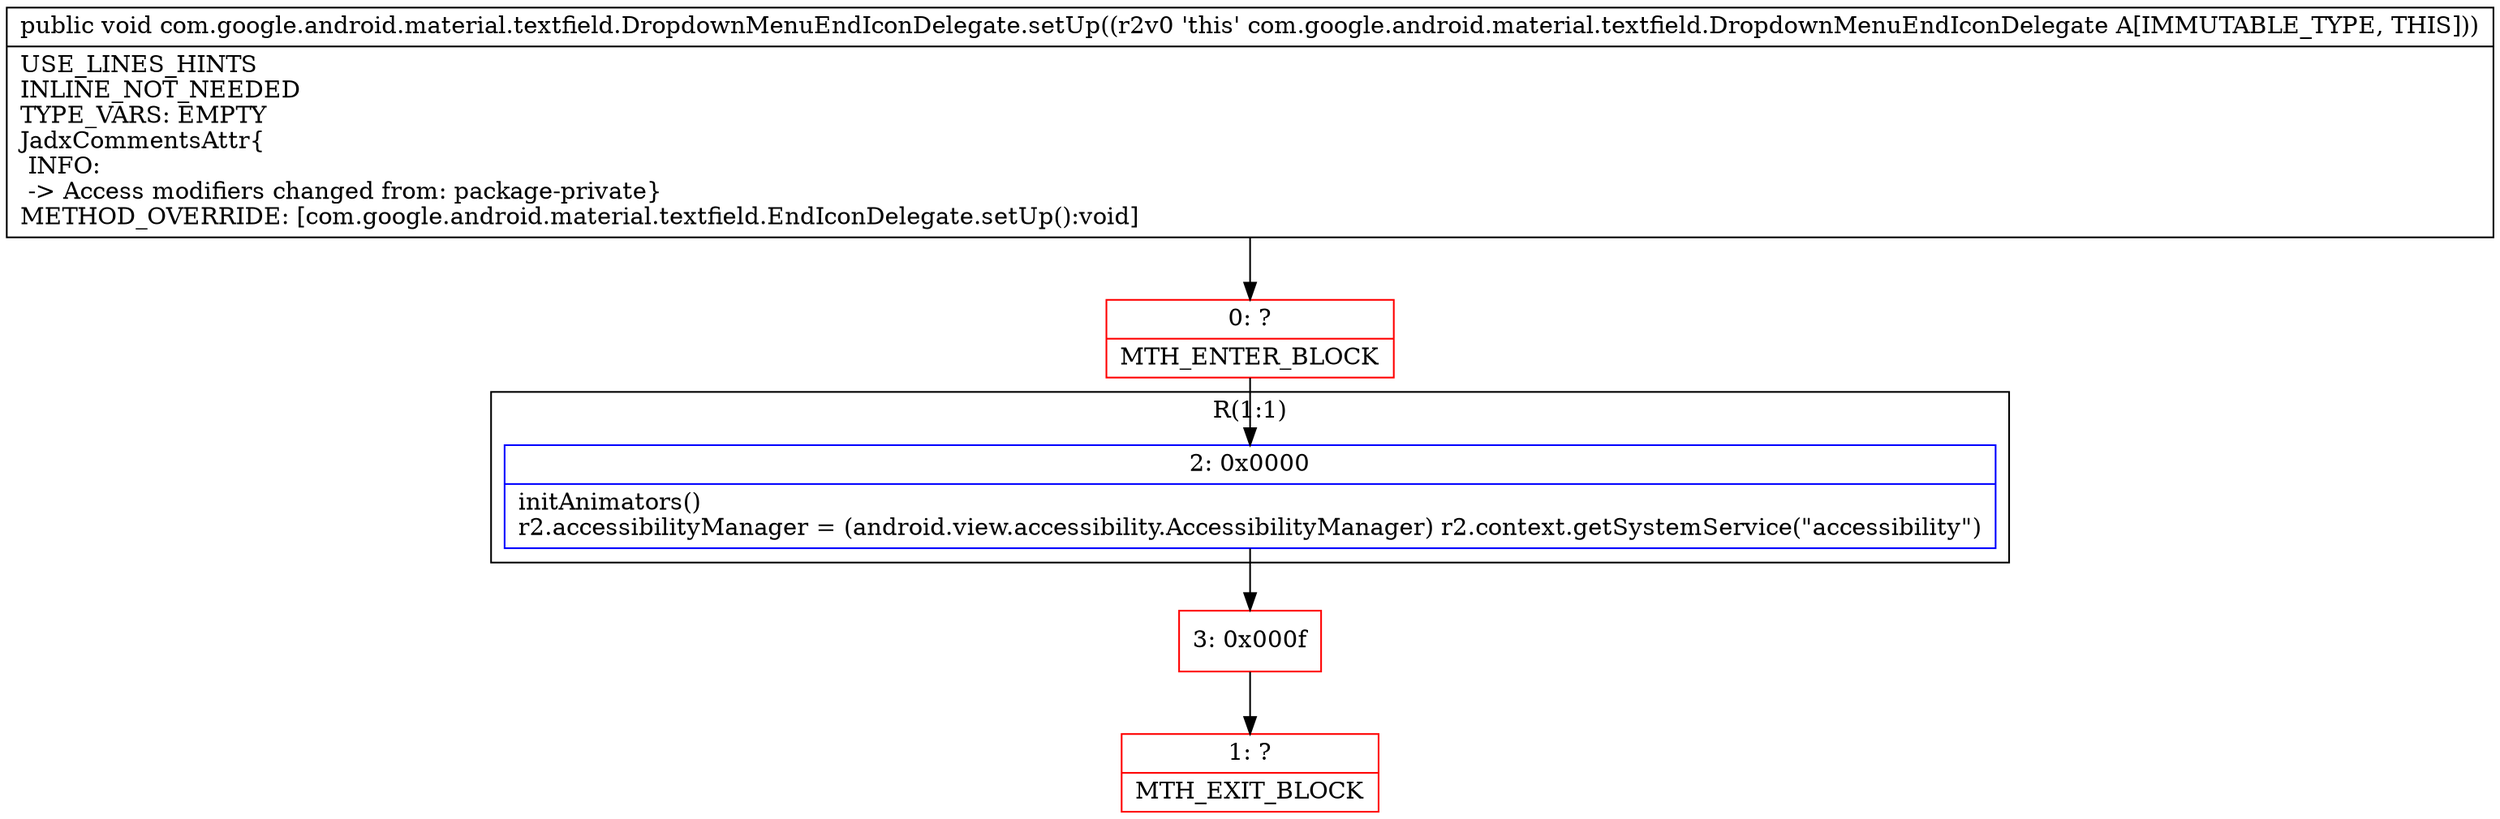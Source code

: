 digraph "CFG forcom.google.android.material.textfield.DropdownMenuEndIconDelegate.setUp()V" {
subgraph cluster_Region_478349280 {
label = "R(1:1)";
node [shape=record,color=blue];
Node_2 [shape=record,label="{2\:\ 0x0000|initAnimators()\lr2.accessibilityManager = (android.view.accessibility.AccessibilityManager) r2.context.getSystemService(\"accessibility\")\l}"];
}
Node_0 [shape=record,color=red,label="{0\:\ ?|MTH_ENTER_BLOCK\l}"];
Node_3 [shape=record,color=red,label="{3\:\ 0x000f}"];
Node_1 [shape=record,color=red,label="{1\:\ ?|MTH_EXIT_BLOCK\l}"];
MethodNode[shape=record,label="{public void com.google.android.material.textfield.DropdownMenuEndIconDelegate.setUp((r2v0 'this' com.google.android.material.textfield.DropdownMenuEndIconDelegate A[IMMUTABLE_TYPE, THIS]))  | USE_LINES_HINTS\lINLINE_NOT_NEEDED\lTYPE_VARS: EMPTY\lJadxCommentsAttr\{\l INFO: \l \-\> Access modifiers changed from: package\-private\}\lMETHOD_OVERRIDE: [com.google.android.material.textfield.EndIconDelegate.setUp():void]\l}"];
MethodNode -> Node_0;Node_2 -> Node_3;
Node_0 -> Node_2;
Node_3 -> Node_1;
}

